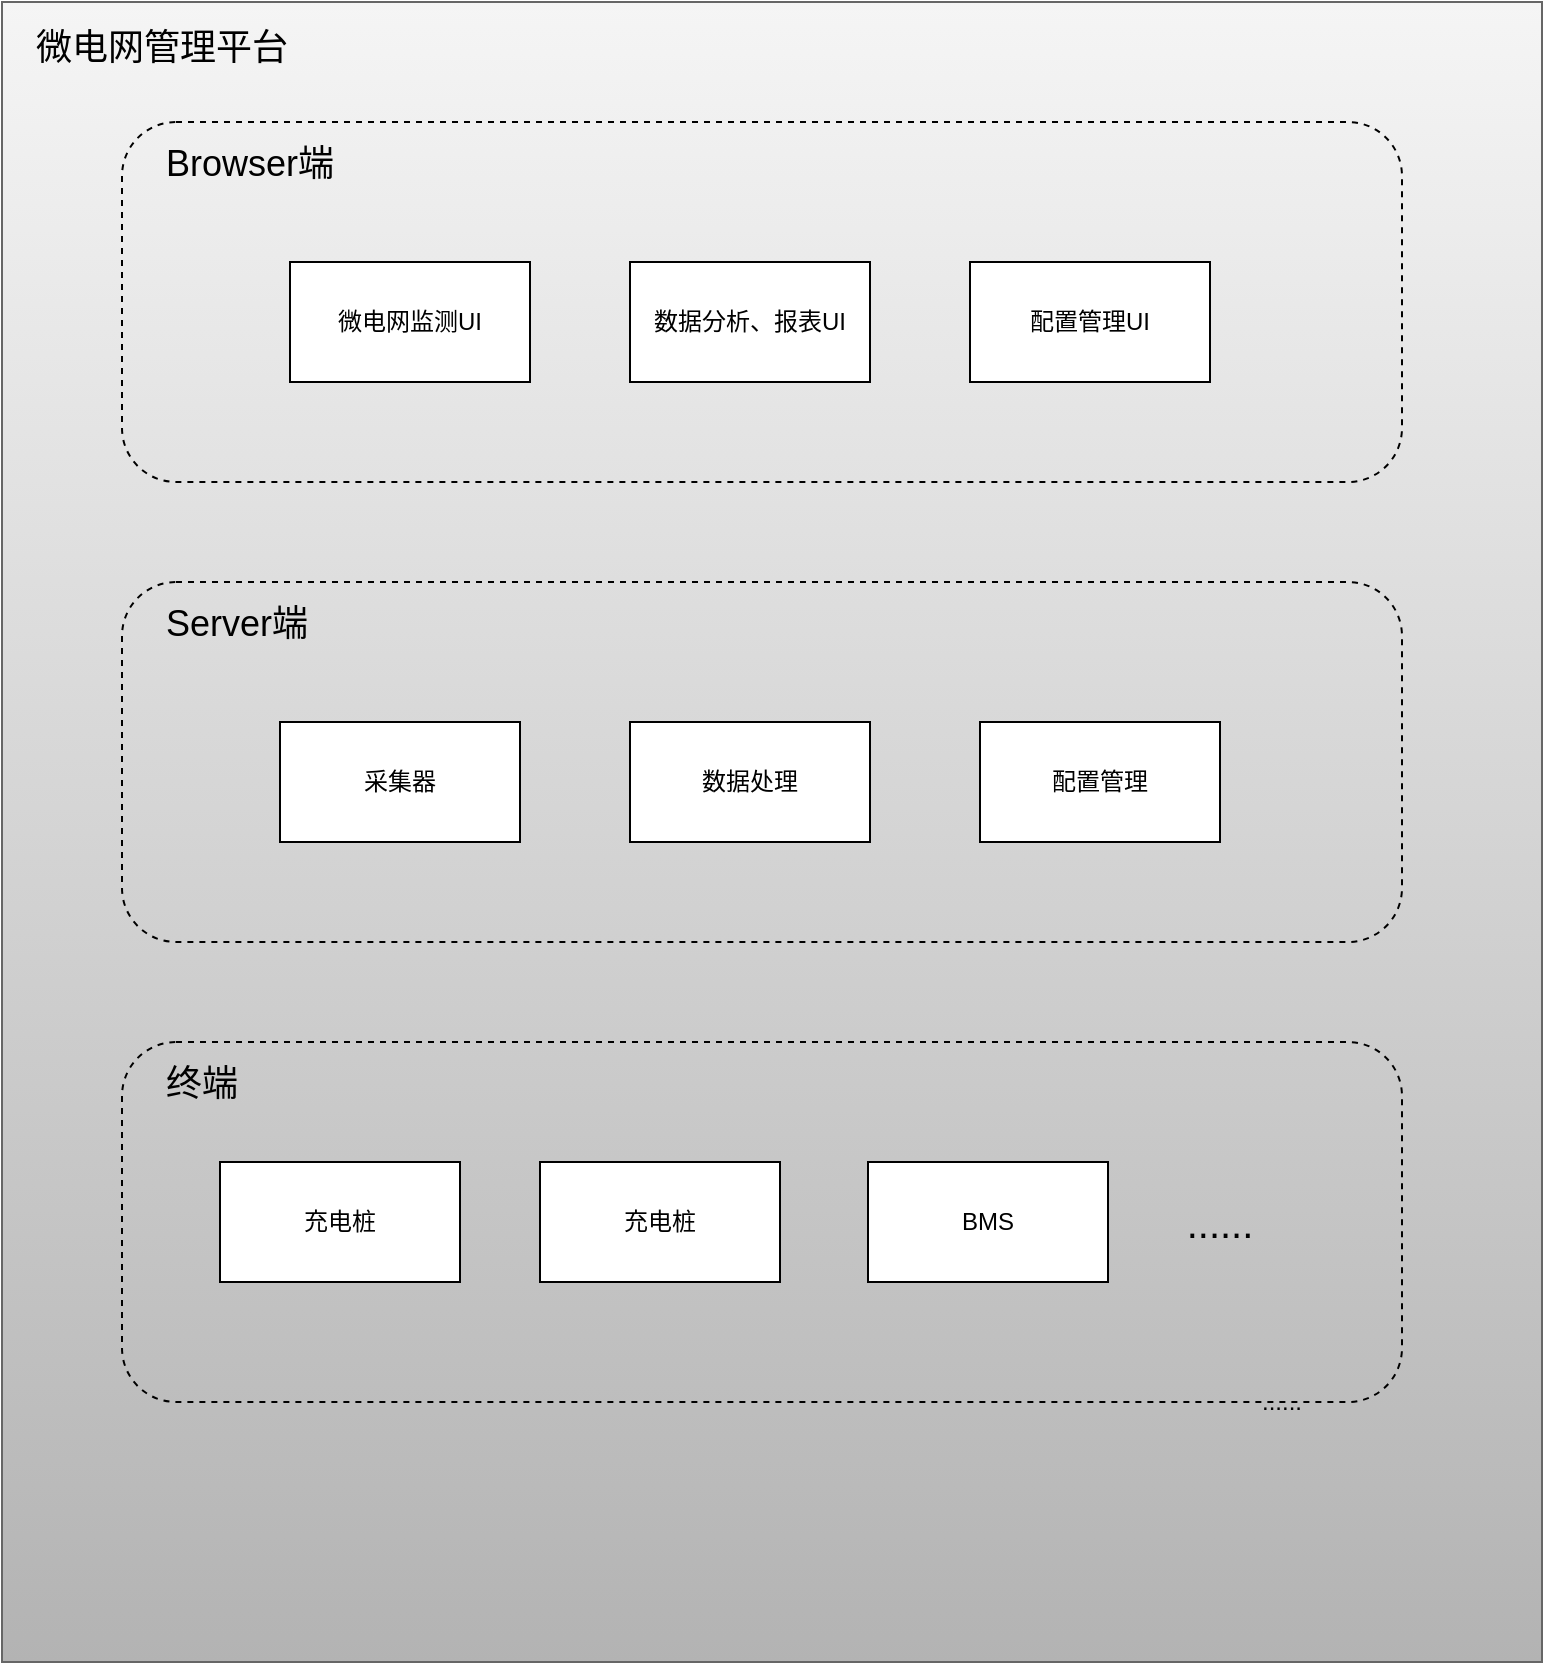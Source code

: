 <mxfile version="21.6.8" type="github">
  <diagram name="第 1 页" id="cHb1YN-oYYoYb4iAjXWB">
    <mxGraphModel dx="1426" dy="747" grid="1" gridSize="10" guides="1" tooltips="1" connect="1" arrows="1" fold="1" page="1" pageScale="1" pageWidth="827" pageHeight="1169" math="0" shadow="0">
      <root>
        <mxCell id="0" />
        <mxCell id="1" parent="0" />
        <mxCell id="2oPk_KFz5OO0q4OnI_3X-2" value="&amp;nbsp; &amp;nbsp;微电网管理平台" style="rounded=0;whiteSpace=wrap;html=1;fillColor=#f5f5f5;strokeColor=#666666;gradientColor=#b3b3b3;align=left;verticalAlign=top;fontSize=18;spacingTop=6;" vertex="1" parent="1">
          <mxGeometry x="40" y="30" width="770" height="830" as="geometry" />
        </mxCell>
        <mxCell id="Mm6SVChQ33-bJFCGCcxM-1" value="&amp;nbsp; &amp;nbsp; Browser端" style="rounded=1;whiteSpace=wrap;html=1;dashed=1;fillColor=none;align=left;verticalAlign=top;fontSize=18;spacingTop=4;" parent="1" vertex="1">
          <mxGeometry x="100" y="90" width="640" height="180" as="geometry" />
        </mxCell>
        <mxCell id="Mm6SVChQ33-bJFCGCcxM-3" value="微电网监测UI" style="rounded=0;whiteSpace=wrap;html=1;" parent="1" vertex="1">
          <mxGeometry x="184" y="160" width="120" height="60" as="geometry" />
        </mxCell>
        <mxCell id="Mm6SVChQ33-bJFCGCcxM-4" value="配置管理UI" style="rounded=0;whiteSpace=wrap;html=1;" parent="1" vertex="1">
          <mxGeometry x="524" y="160" width="120" height="60" as="geometry" />
        </mxCell>
        <mxCell id="Mm6SVChQ33-bJFCGCcxM-5" value="&amp;nbsp; &amp;nbsp; Server端" style="rounded=1;whiteSpace=wrap;html=1;dashed=1;fillColor=none;align=left;verticalAlign=top;fontSize=18;spacingTop=4;" parent="1" vertex="1">
          <mxGeometry x="100" y="320" width="640" height="180" as="geometry" />
        </mxCell>
        <mxCell id="Mm6SVChQ33-bJFCGCcxM-7" value="&amp;nbsp; &amp;nbsp; 终端" style="rounded=1;whiteSpace=wrap;html=1;dashed=1;fillColor=none;align=left;verticalAlign=top;fontSize=18;spacingTop=4;" parent="1" vertex="1">
          <mxGeometry x="100" y="550" width="640" height="180" as="geometry" />
        </mxCell>
        <mxCell id="Mm6SVChQ33-bJFCGCcxM-6" value="充电桩" style="rounded=0;whiteSpace=wrap;html=1;" parent="1" vertex="1">
          <mxGeometry x="149" y="610" width="120" height="60" as="geometry" />
        </mxCell>
        <mxCell id="Mm6SVChQ33-bJFCGCcxM-8" value="充电桩" style="rounded=0;whiteSpace=wrap;html=1;" parent="1" vertex="1">
          <mxGeometry x="309" y="610" width="120" height="60" as="geometry" />
        </mxCell>
        <mxCell id="Mm6SVChQ33-bJFCGCcxM-9" value="BMS" style="rounded=0;whiteSpace=wrap;html=1;" parent="1" vertex="1">
          <mxGeometry x="473" y="610" width="120" height="60" as="geometry" />
        </mxCell>
        <mxCell id="Mm6SVChQ33-bJFCGCcxM-10" value="......" style="text;html=1;strokeColor=none;fillColor=none;align=center;verticalAlign=middle;whiteSpace=wrap;rounded=0;" parent="1" vertex="1">
          <mxGeometry x="650" y="715" width="60" height="30" as="geometry" />
        </mxCell>
        <mxCell id="Mm6SVChQ33-bJFCGCcxM-11" value="采集器" style="rounded=0;whiteSpace=wrap;html=1;" parent="1" vertex="1">
          <mxGeometry x="179" y="390" width="120" height="60" as="geometry" />
        </mxCell>
        <mxCell id="Mm6SVChQ33-bJFCGCcxM-12" value="数据处理" style="rounded=0;whiteSpace=wrap;html=1;" parent="1" vertex="1">
          <mxGeometry x="354" y="390" width="120" height="60" as="geometry" />
        </mxCell>
        <mxCell id="Mm6SVChQ33-bJFCGCcxM-13" value="配置管理" style="rounded=0;whiteSpace=wrap;html=1;" parent="1" vertex="1">
          <mxGeometry x="529" y="390" width="120" height="60" as="geometry" />
        </mxCell>
        <mxCell id="Mm6SVChQ33-bJFCGCcxM-14" value="数据分析、报表UI" style="rounded=0;whiteSpace=wrap;html=1;" parent="1" vertex="1">
          <mxGeometry x="354" y="160" width="120" height="60" as="geometry" />
        </mxCell>
        <mxCell id="2oPk_KFz5OO0q4OnI_3X-3" value="......" style="text;html=1;strokeColor=none;fillColor=none;align=center;verticalAlign=middle;whiteSpace=wrap;rounded=0;fontSize=20;" vertex="1" parent="1">
          <mxGeometry x="619" y="625" width="60" height="30" as="geometry" />
        </mxCell>
      </root>
    </mxGraphModel>
  </diagram>
</mxfile>
